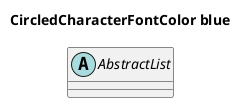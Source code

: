 @startuml

skinparam CircledCharacterFontSize 18

title CircledCharacterFontColor blue

abstract class AbstractList

@enduml